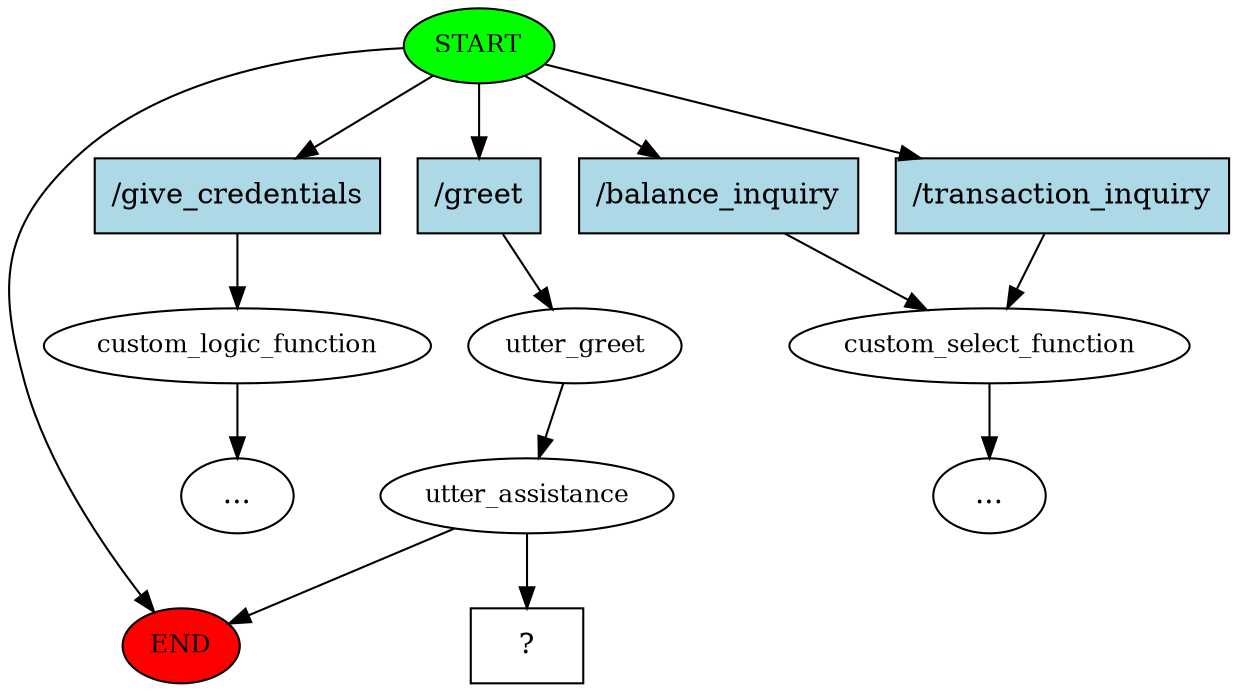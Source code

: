 digraph  {
0 [class="start active", fillcolor=green, fontsize=12, label=START, style=filled];
"-1" [class=end, fillcolor=red, fontsize=12, label=END, style=filled];
1 [class="", fontsize=12, label=custom_logic_function];
3 [class=active, fontsize=12, label=utter_greet];
4 [class=active, fontsize=12, label=utter_assistance];
5 [class="", fontsize=12, label=custom_select_function];
"-6" [class=ellipsis, label="..."];
"-8" [class=ellipsis, label="..."];
11 [class="intent dashed active", label="  ?  ", shape=rect];
12 [class=intent, fillcolor=lightblue, label="/give_credentials", shape=rect, style=filled];
13 [class="intent active", fillcolor=lightblue, label="/greet", shape=rect, style=filled];
14 [class=intent, fillcolor=lightblue, label="/balance_inquiry", shape=rect, style=filled];
15 [class=intent, fillcolor=lightblue, label="/transaction_inquiry", shape=rect, style=filled];
0 -> "-1"  [class="", key=NONE, label=""];
0 -> 12  [class="", key=0];
0 -> 13  [class=active, key=0];
0 -> 14  [class="", key=0];
0 -> 15  [class="", key=0];
1 -> "-8"  [class="", key=NONE, label=""];
3 -> 4  [class=active, key=NONE, label=""];
4 -> "-1"  [class="", key=NONE, label=""];
4 -> 11  [class=active, key=NONE, label=""];
5 -> "-6"  [class="", key=NONE, label=""];
12 -> 1  [class="", key=0];
13 -> 3  [class=active, key=0];
14 -> 5  [class="", key=0];
15 -> 5  [class="", key=0];
}
